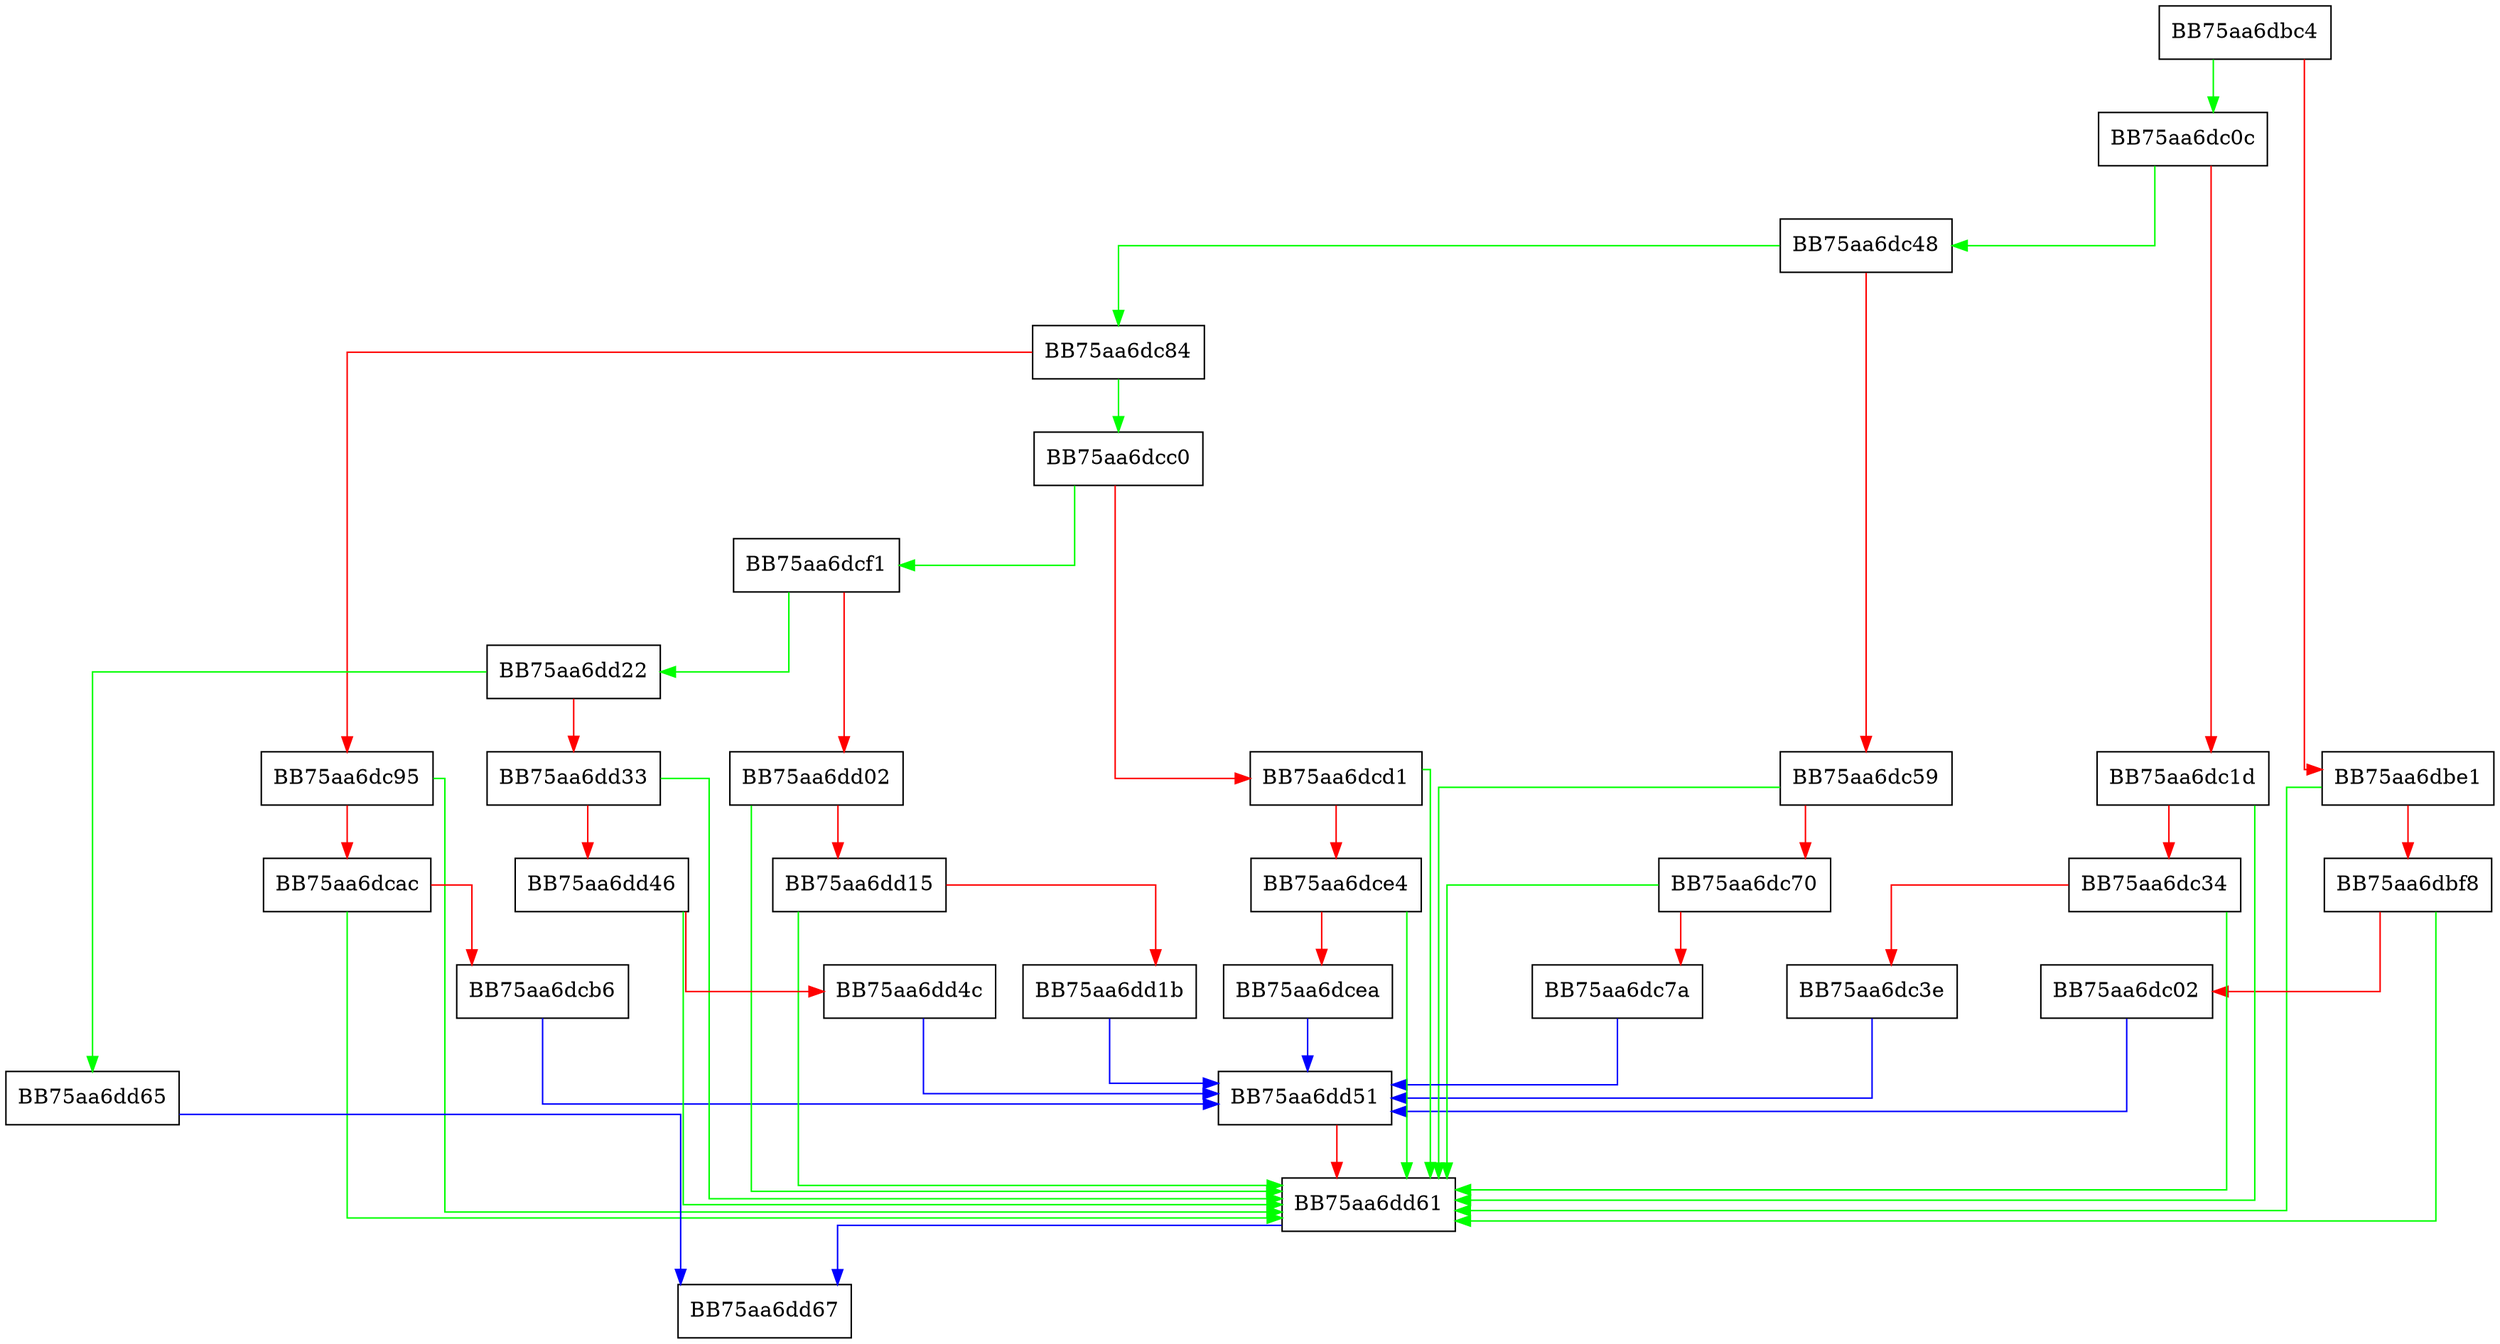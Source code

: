 digraph readResTableEntry {
  node [shape="box"];
  graph [splines=ortho];
  BB75aa6dbc4 -> BB75aa6dc0c [color="green"];
  BB75aa6dbc4 -> BB75aa6dbe1 [color="red"];
  BB75aa6dbe1 -> BB75aa6dd61 [color="green"];
  BB75aa6dbe1 -> BB75aa6dbf8 [color="red"];
  BB75aa6dbf8 -> BB75aa6dd61 [color="green"];
  BB75aa6dbf8 -> BB75aa6dc02 [color="red"];
  BB75aa6dc02 -> BB75aa6dd51 [color="blue"];
  BB75aa6dc0c -> BB75aa6dc48 [color="green"];
  BB75aa6dc0c -> BB75aa6dc1d [color="red"];
  BB75aa6dc1d -> BB75aa6dd61 [color="green"];
  BB75aa6dc1d -> BB75aa6dc34 [color="red"];
  BB75aa6dc34 -> BB75aa6dd61 [color="green"];
  BB75aa6dc34 -> BB75aa6dc3e [color="red"];
  BB75aa6dc3e -> BB75aa6dd51 [color="blue"];
  BB75aa6dc48 -> BB75aa6dc84 [color="green"];
  BB75aa6dc48 -> BB75aa6dc59 [color="red"];
  BB75aa6dc59 -> BB75aa6dd61 [color="green"];
  BB75aa6dc59 -> BB75aa6dc70 [color="red"];
  BB75aa6dc70 -> BB75aa6dd61 [color="green"];
  BB75aa6dc70 -> BB75aa6dc7a [color="red"];
  BB75aa6dc7a -> BB75aa6dd51 [color="blue"];
  BB75aa6dc84 -> BB75aa6dcc0 [color="green"];
  BB75aa6dc84 -> BB75aa6dc95 [color="red"];
  BB75aa6dc95 -> BB75aa6dd61 [color="green"];
  BB75aa6dc95 -> BB75aa6dcac [color="red"];
  BB75aa6dcac -> BB75aa6dd61 [color="green"];
  BB75aa6dcac -> BB75aa6dcb6 [color="red"];
  BB75aa6dcb6 -> BB75aa6dd51 [color="blue"];
  BB75aa6dcc0 -> BB75aa6dcf1 [color="green"];
  BB75aa6dcc0 -> BB75aa6dcd1 [color="red"];
  BB75aa6dcd1 -> BB75aa6dd61 [color="green"];
  BB75aa6dcd1 -> BB75aa6dce4 [color="red"];
  BB75aa6dce4 -> BB75aa6dd61 [color="green"];
  BB75aa6dce4 -> BB75aa6dcea [color="red"];
  BB75aa6dcea -> BB75aa6dd51 [color="blue"];
  BB75aa6dcf1 -> BB75aa6dd22 [color="green"];
  BB75aa6dcf1 -> BB75aa6dd02 [color="red"];
  BB75aa6dd02 -> BB75aa6dd61 [color="green"];
  BB75aa6dd02 -> BB75aa6dd15 [color="red"];
  BB75aa6dd15 -> BB75aa6dd61 [color="green"];
  BB75aa6dd15 -> BB75aa6dd1b [color="red"];
  BB75aa6dd1b -> BB75aa6dd51 [color="blue"];
  BB75aa6dd22 -> BB75aa6dd65 [color="green"];
  BB75aa6dd22 -> BB75aa6dd33 [color="red"];
  BB75aa6dd33 -> BB75aa6dd61 [color="green"];
  BB75aa6dd33 -> BB75aa6dd46 [color="red"];
  BB75aa6dd46 -> BB75aa6dd61 [color="green"];
  BB75aa6dd46 -> BB75aa6dd4c [color="red"];
  BB75aa6dd4c -> BB75aa6dd51 [color="blue"];
  BB75aa6dd51 -> BB75aa6dd61 [color="red"];
  BB75aa6dd61 -> BB75aa6dd67 [color="blue"];
  BB75aa6dd65 -> BB75aa6dd67 [color="blue"];
}